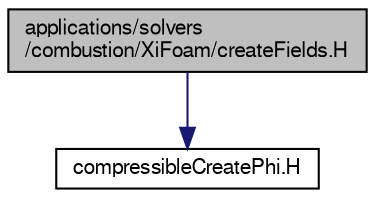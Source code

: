 digraph "applications/solvers/combustion/XiFoam/createFields.H"
{
  bgcolor="transparent";
  edge [fontname="FreeSans",fontsize="10",labelfontname="FreeSans",labelfontsize="10"];
  node [fontname="FreeSans",fontsize="10",shape=record];
  Node0 [label="applications/solvers\l/combustion/XiFoam/createFields.H",height=0.2,width=0.4,color="black", fillcolor="grey75", style="filled", fontcolor="black"];
  Node0 -> Node1 [color="midnightblue",fontsize="10",style="solid",fontname="FreeSans"];
  Node1 [label="compressibleCreatePhi.H",height=0.2,width=0.4,color="black",URL="$a01193.html",tooltip="Creates and initialises the face-flux field phi. "];
}
